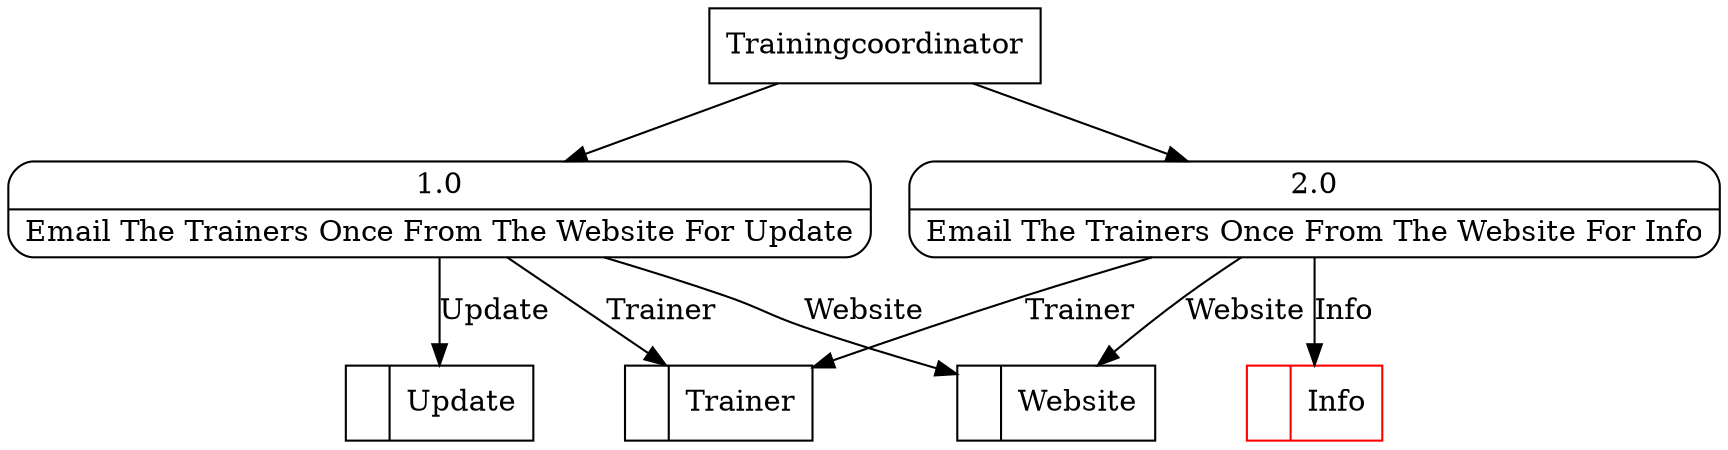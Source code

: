 digraph dfd2{ 
node[shape=record]
200 [label="<f0>  |<f1> Info " color=red];
201 [label="<f0>  |<f1> Trainer " ];
202 [label="<f0>  |<f1> Website " ];
203 [label="<f0>  |<f1> Update " ];
204 [label="Trainingcoordinator" shape=box];
205 [label="{<f0> 1.0|<f1> Email The Trainers Once From The Website For Update }" shape=Mrecord];
206 [label="{<f0> 2.0|<f1> Email The Trainers Once From The Website For Info }" shape=Mrecord];
204 -> 205
204 -> 206
205 -> 203 [label="Update"]
205 -> 201 [label="Trainer"]
205 -> 202 [label="Website"]
206 -> 201 [label="Trainer"]
206 -> 202 [label="Website"]
206 -> 200 [label="Info"]
}